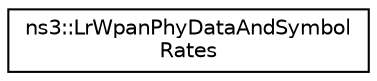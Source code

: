 digraph "Graphical Class Hierarchy"
{
 // LATEX_PDF_SIZE
  edge [fontname="Helvetica",fontsize="10",labelfontname="Helvetica",labelfontsize="10"];
  node [fontname="Helvetica",fontsize="10",shape=record];
  rankdir="LR";
  Node0 [label="ns3::LrWpanPhyDataAndSymbol\lRates",height=0.2,width=0.4,color="black", fillcolor="white", style="filled",URL="$structns3_1_1_lr_wpan_phy_data_and_symbol_rates.html",tooltip="This data structure provides the Bit rate and Symbol rate for a given channel See IEEE802...."];
}

